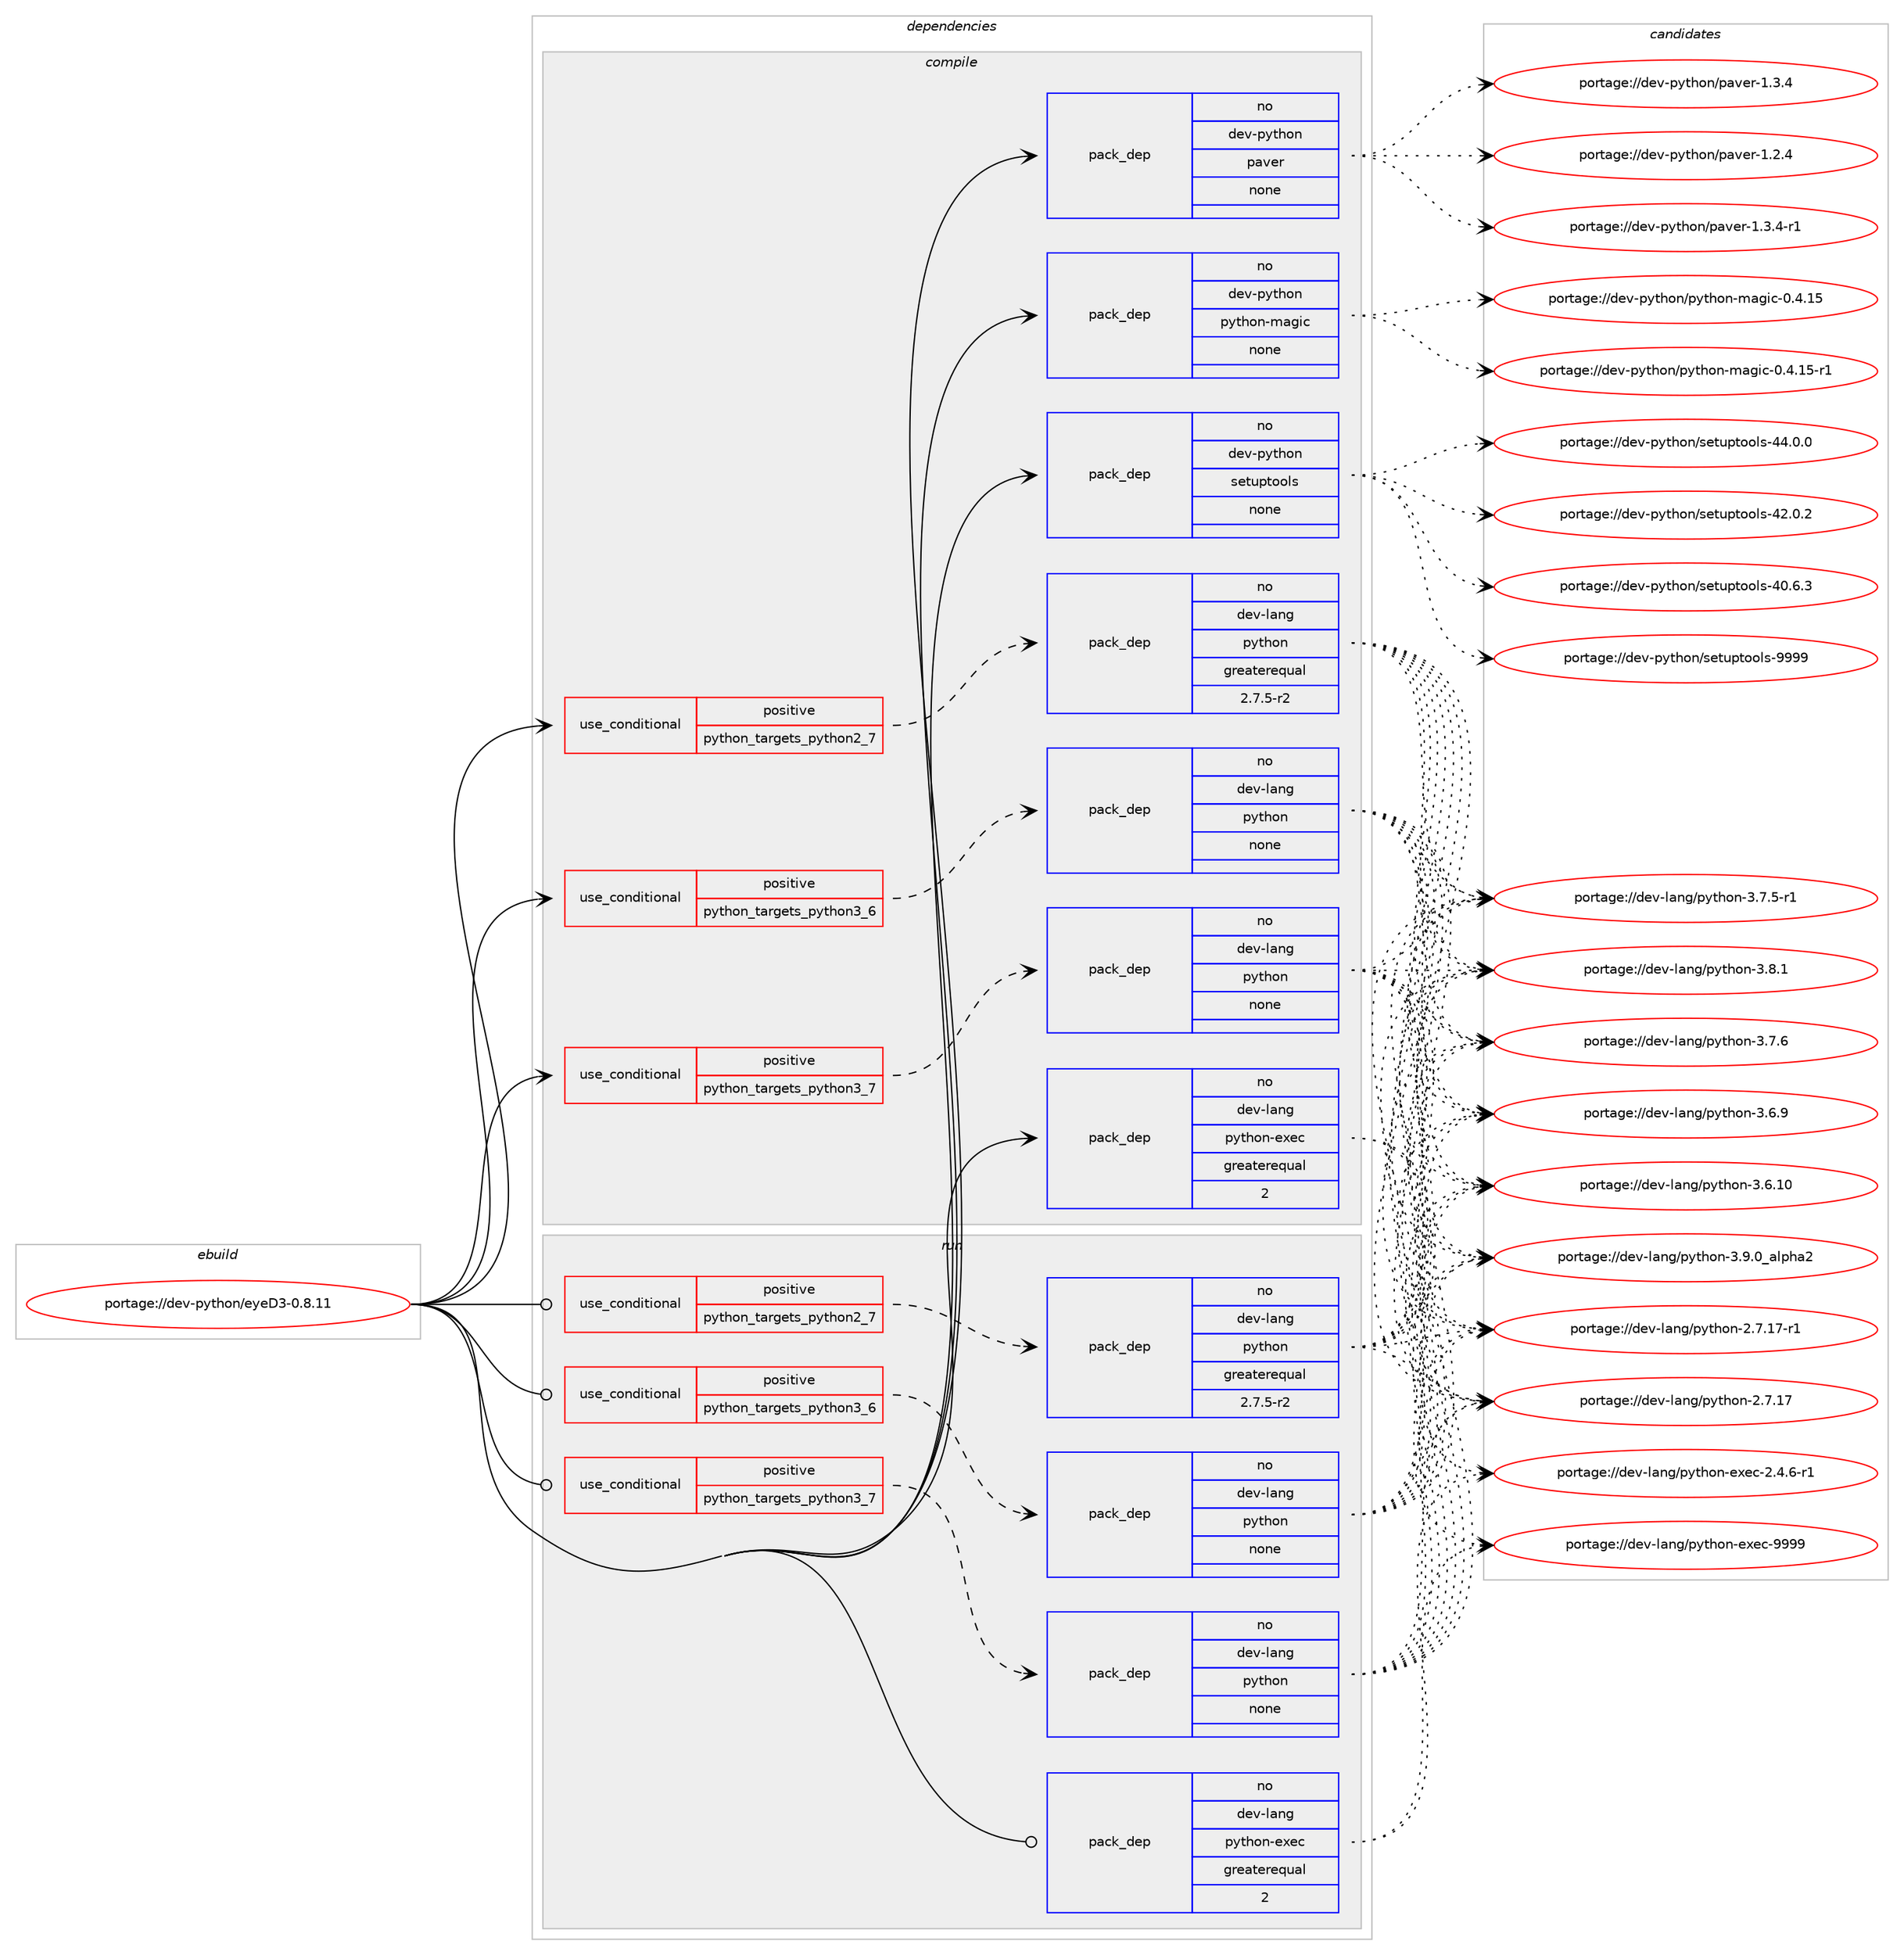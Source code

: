 digraph prolog {

# *************
# Graph options
# *************

newrank=true;
concentrate=true;
compound=true;
graph [rankdir=LR,fontname=Helvetica,fontsize=10,ranksep=1.5];#, ranksep=2.5, nodesep=0.2];
edge  [arrowhead=vee];
node  [fontname=Helvetica,fontsize=10];

# **********
# The ebuild
# **********

subgraph cluster_leftcol {
color=gray;
label=<<i>ebuild</i>>;
id [label="portage://dev-python/eyeD3-0.8.11", color=red, width=4, href="../dev-python/eyeD3-0.8.11.svg"];
}

# ****************
# The dependencies
# ****************

subgraph cluster_midcol {
color=gray;
label=<<i>dependencies</i>>;
subgraph cluster_compile {
fillcolor="#eeeeee";
style=filled;
label=<<i>compile</i>>;
subgraph cond116167 {
dependency461883 [label=<<TABLE BORDER="0" CELLBORDER="1" CELLSPACING="0" CELLPADDING="4"><TR><TD ROWSPAN="3" CELLPADDING="10">use_conditional</TD></TR><TR><TD>positive</TD></TR><TR><TD>python_targets_python2_7</TD></TR></TABLE>>, shape=none, color=red];
subgraph pack340726 {
dependency461884 [label=<<TABLE BORDER="0" CELLBORDER="1" CELLSPACING="0" CELLPADDING="4" WIDTH="220"><TR><TD ROWSPAN="6" CELLPADDING="30">pack_dep</TD></TR><TR><TD WIDTH="110">no</TD></TR><TR><TD>dev-lang</TD></TR><TR><TD>python</TD></TR><TR><TD>greaterequal</TD></TR><TR><TD>2.7.5-r2</TD></TR></TABLE>>, shape=none, color=blue];
}
dependency461883:e -> dependency461884:w [weight=20,style="dashed",arrowhead="vee"];
}
id:e -> dependency461883:w [weight=20,style="solid",arrowhead="vee"];
subgraph cond116168 {
dependency461885 [label=<<TABLE BORDER="0" CELLBORDER="1" CELLSPACING="0" CELLPADDING="4"><TR><TD ROWSPAN="3" CELLPADDING="10">use_conditional</TD></TR><TR><TD>positive</TD></TR><TR><TD>python_targets_python3_6</TD></TR></TABLE>>, shape=none, color=red];
subgraph pack340727 {
dependency461886 [label=<<TABLE BORDER="0" CELLBORDER="1" CELLSPACING="0" CELLPADDING="4" WIDTH="220"><TR><TD ROWSPAN="6" CELLPADDING="30">pack_dep</TD></TR><TR><TD WIDTH="110">no</TD></TR><TR><TD>dev-lang</TD></TR><TR><TD>python</TD></TR><TR><TD>none</TD></TR><TR><TD></TD></TR></TABLE>>, shape=none, color=blue];
}
dependency461885:e -> dependency461886:w [weight=20,style="dashed",arrowhead="vee"];
}
id:e -> dependency461885:w [weight=20,style="solid",arrowhead="vee"];
subgraph cond116169 {
dependency461887 [label=<<TABLE BORDER="0" CELLBORDER="1" CELLSPACING="0" CELLPADDING="4"><TR><TD ROWSPAN="3" CELLPADDING="10">use_conditional</TD></TR><TR><TD>positive</TD></TR><TR><TD>python_targets_python3_7</TD></TR></TABLE>>, shape=none, color=red];
subgraph pack340728 {
dependency461888 [label=<<TABLE BORDER="0" CELLBORDER="1" CELLSPACING="0" CELLPADDING="4" WIDTH="220"><TR><TD ROWSPAN="6" CELLPADDING="30">pack_dep</TD></TR><TR><TD WIDTH="110">no</TD></TR><TR><TD>dev-lang</TD></TR><TR><TD>python</TD></TR><TR><TD>none</TD></TR><TR><TD></TD></TR></TABLE>>, shape=none, color=blue];
}
dependency461887:e -> dependency461888:w [weight=20,style="dashed",arrowhead="vee"];
}
id:e -> dependency461887:w [weight=20,style="solid",arrowhead="vee"];
subgraph pack340729 {
dependency461889 [label=<<TABLE BORDER="0" CELLBORDER="1" CELLSPACING="0" CELLPADDING="4" WIDTH="220"><TR><TD ROWSPAN="6" CELLPADDING="30">pack_dep</TD></TR><TR><TD WIDTH="110">no</TD></TR><TR><TD>dev-lang</TD></TR><TR><TD>python-exec</TD></TR><TR><TD>greaterequal</TD></TR><TR><TD>2</TD></TR></TABLE>>, shape=none, color=blue];
}
id:e -> dependency461889:w [weight=20,style="solid",arrowhead="vee"];
subgraph pack340730 {
dependency461890 [label=<<TABLE BORDER="0" CELLBORDER="1" CELLSPACING="0" CELLPADDING="4" WIDTH="220"><TR><TD ROWSPAN="6" CELLPADDING="30">pack_dep</TD></TR><TR><TD WIDTH="110">no</TD></TR><TR><TD>dev-python</TD></TR><TR><TD>paver</TD></TR><TR><TD>none</TD></TR><TR><TD></TD></TR></TABLE>>, shape=none, color=blue];
}
id:e -> dependency461890:w [weight=20,style="solid",arrowhead="vee"];
subgraph pack340731 {
dependency461891 [label=<<TABLE BORDER="0" CELLBORDER="1" CELLSPACING="0" CELLPADDING="4" WIDTH="220"><TR><TD ROWSPAN="6" CELLPADDING="30">pack_dep</TD></TR><TR><TD WIDTH="110">no</TD></TR><TR><TD>dev-python</TD></TR><TR><TD>python-magic</TD></TR><TR><TD>none</TD></TR><TR><TD></TD></TR></TABLE>>, shape=none, color=blue];
}
id:e -> dependency461891:w [weight=20,style="solid",arrowhead="vee"];
subgraph pack340732 {
dependency461892 [label=<<TABLE BORDER="0" CELLBORDER="1" CELLSPACING="0" CELLPADDING="4" WIDTH="220"><TR><TD ROWSPAN="6" CELLPADDING="30">pack_dep</TD></TR><TR><TD WIDTH="110">no</TD></TR><TR><TD>dev-python</TD></TR><TR><TD>setuptools</TD></TR><TR><TD>none</TD></TR><TR><TD></TD></TR></TABLE>>, shape=none, color=blue];
}
id:e -> dependency461892:w [weight=20,style="solid",arrowhead="vee"];
}
subgraph cluster_compileandrun {
fillcolor="#eeeeee";
style=filled;
label=<<i>compile and run</i>>;
}
subgraph cluster_run {
fillcolor="#eeeeee";
style=filled;
label=<<i>run</i>>;
subgraph cond116170 {
dependency461893 [label=<<TABLE BORDER="0" CELLBORDER="1" CELLSPACING="0" CELLPADDING="4"><TR><TD ROWSPAN="3" CELLPADDING="10">use_conditional</TD></TR><TR><TD>positive</TD></TR><TR><TD>python_targets_python2_7</TD></TR></TABLE>>, shape=none, color=red];
subgraph pack340733 {
dependency461894 [label=<<TABLE BORDER="0" CELLBORDER="1" CELLSPACING="0" CELLPADDING="4" WIDTH="220"><TR><TD ROWSPAN="6" CELLPADDING="30">pack_dep</TD></TR><TR><TD WIDTH="110">no</TD></TR><TR><TD>dev-lang</TD></TR><TR><TD>python</TD></TR><TR><TD>greaterequal</TD></TR><TR><TD>2.7.5-r2</TD></TR></TABLE>>, shape=none, color=blue];
}
dependency461893:e -> dependency461894:w [weight=20,style="dashed",arrowhead="vee"];
}
id:e -> dependency461893:w [weight=20,style="solid",arrowhead="odot"];
subgraph cond116171 {
dependency461895 [label=<<TABLE BORDER="0" CELLBORDER="1" CELLSPACING="0" CELLPADDING="4"><TR><TD ROWSPAN="3" CELLPADDING="10">use_conditional</TD></TR><TR><TD>positive</TD></TR><TR><TD>python_targets_python3_6</TD></TR></TABLE>>, shape=none, color=red];
subgraph pack340734 {
dependency461896 [label=<<TABLE BORDER="0" CELLBORDER="1" CELLSPACING="0" CELLPADDING="4" WIDTH="220"><TR><TD ROWSPAN="6" CELLPADDING="30">pack_dep</TD></TR><TR><TD WIDTH="110">no</TD></TR><TR><TD>dev-lang</TD></TR><TR><TD>python</TD></TR><TR><TD>none</TD></TR><TR><TD></TD></TR></TABLE>>, shape=none, color=blue];
}
dependency461895:e -> dependency461896:w [weight=20,style="dashed",arrowhead="vee"];
}
id:e -> dependency461895:w [weight=20,style="solid",arrowhead="odot"];
subgraph cond116172 {
dependency461897 [label=<<TABLE BORDER="0" CELLBORDER="1" CELLSPACING="0" CELLPADDING="4"><TR><TD ROWSPAN="3" CELLPADDING="10">use_conditional</TD></TR><TR><TD>positive</TD></TR><TR><TD>python_targets_python3_7</TD></TR></TABLE>>, shape=none, color=red];
subgraph pack340735 {
dependency461898 [label=<<TABLE BORDER="0" CELLBORDER="1" CELLSPACING="0" CELLPADDING="4" WIDTH="220"><TR><TD ROWSPAN="6" CELLPADDING="30">pack_dep</TD></TR><TR><TD WIDTH="110">no</TD></TR><TR><TD>dev-lang</TD></TR><TR><TD>python</TD></TR><TR><TD>none</TD></TR><TR><TD></TD></TR></TABLE>>, shape=none, color=blue];
}
dependency461897:e -> dependency461898:w [weight=20,style="dashed",arrowhead="vee"];
}
id:e -> dependency461897:w [weight=20,style="solid",arrowhead="odot"];
subgraph pack340736 {
dependency461899 [label=<<TABLE BORDER="0" CELLBORDER="1" CELLSPACING="0" CELLPADDING="4" WIDTH="220"><TR><TD ROWSPAN="6" CELLPADDING="30">pack_dep</TD></TR><TR><TD WIDTH="110">no</TD></TR><TR><TD>dev-lang</TD></TR><TR><TD>python-exec</TD></TR><TR><TD>greaterequal</TD></TR><TR><TD>2</TD></TR></TABLE>>, shape=none, color=blue];
}
id:e -> dependency461899:w [weight=20,style="solid",arrowhead="odot"];
}
}

# **************
# The candidates
# **************

subgraph cluster_choices {
rank=same;
color=gray;
label=<<i>candidates</i>>;

subgraph choice340726 {
color=black;
nodesep=1;
choice10010111845108971101034711212111610411111045514657464895971081121049750 [label="portage://dev-lang/python-3.9.0_alpha2", color=red, width=4,href="../dev-lang/python-3.9.0_alpha2.svg"];
choice100101118451089711010347112121116104111110455146564649 [label="portage://dev-lang/python-3.8.1", color=red, width=4,href="../dev-lang/python-3.8.1.svg"];
choice100101118451089711010347112121116104111110455146554654 [label="portage://dev-lang/python-3.7.6", color=red, width=4,href="../dev-lang/python-3.7.6.svg"];
choice1001011184510897110103471121211161041111104551465546534511449 [label="portage://dev-lang/python-3.7.5-r1", color=red, width=4,href="../dev-lang/python-3.7.5-r1.svg"];
choice100101118451089711010347112121116104111110455146544657 [label="portage://dev-lang/python-3.6.9", color=red, width=4,href="../dev-lang/python-3.6.9.svg"];
choice10010111845108971101034711212111610411111045514654464948 [label="portage://dev-lang/python-3.6.10", color=red, width=4,href="../dev-lang/python-3.6.10.svg"];
choice100101118451089711010347112121116104111110455046554649554511449 [label="portage://dev-lang/python-2.7.17-r1", color=red, width=4,href="../dev-lang/python-2.7.17-r1.svg"];
choice10010111845108971101034711212111610411111045504655464955 [label="portage://dev-lang/python-2.7.17", color=red, width=4,href="../dev-lang/python-2.7.17.svg"];
dependency461884:e -> choice10010111845108971101034711212111610411111045514657464895971081121049750:w [style=dotted,weight="100"];
dependency461884:e -> choice100101118451089711010347112121116104111110455146564649:w [style=dotted,weight="100"];
dependency461884:e -> choice100101118451089711010347112121116104111110455146554654:w [style=dotted,weight="100"];
dependency461884:e -> choice1001011184510897110103471121211161041111104551465546534511449:w [style=dotted,weight="100"];
dependency461884:e -> choice100101118451089711010347112121116104111110455146544657:w [style=dotted,weight="100"];
dependency461884:e -> choice10010111845108971101034711212111610411111045514654464948:w [style=dotted,weight="100"];
dependency461884:e -> choice100101118451089711010347112121116104111110455046554649554511449:w [style=dotted,weight="100"];
dependency461884:e -> choice10010111845108971101034711212111610411111045504655464955:w [style=dotted,weight="100"];
}
subgraph choice340727 {
color=black;
nodesep=1;
choice10010111845108971101034711212111610411111045514657464895971081121049750 [label="portage://dev-lang/python-3.9.0_alpha2", color=red, width=4,href="../dev-lang/python-3.9.0_alpha2.svg"];
choice100101118451089711010347112121116104111110455146564649 [label="portage://dev-lang/python-3.8.1", color=red, width=4,href="../dev-lang/python-3.8.1.svg"];
choice100101118451089711010347112121116104111110455146554654 [label="portage://dev-lang/python-3.7.6", color=red, width=4,href="../dev-lang/python-3.7.6.svg"];
choice1001011184510897110103471121211161041111104551465546534511449 [label="portage://dev-lang/python-3.7.5-r1", color=red, width=4,href="../dev-lang/python-3.7.5-r1.svg"];
choice100101118451089711010347112121116104111110455146544657 [label="portage://dev-lang/python-3.6.9", color=red, width=4,href="../dev-lang/python-3.6.9.svg"];
choice10010111845108971101034711212111610411111045514654464948 [label="portage://dev-lang/python-3.6.10", color=red, width=4,href="../dev-lang/python-3.6.10.svg"];
choice100101118451089711010347112121116104111110455046554649554511449 [label="portage://dev-lang/python-2.7.17-r1", color=red, width=4,href="../dev-lang/python-2.7.17-r1.svg"];
choice10010111845108971101034711212111610411111045504655464955 [label="portage://dev-lang/python-2.7.17", color=red, width=4,href="../dev-lang/python-2.7.17.svg"];
dependency461886:e -> choice10010111845108971101034711212111610411111045514657464895971081121049750:w [style=dotted,weight="100"];
dependency461886:e -> choice100101118451089711010347112121116104111110455146564649:w [style=dotted,weight="100"];
dependency461886:e -> choice100101118451089711010347112121116104111110455146554654:w [style=dotted,weight="100"];
dependency461886:e -> choice1001011184510897110103471121211161041111104551465546534511449:w [style=dotted,weight="100"];
dependency461886:e -> choice100101118451089711010347112121116104111110455146544657:w [style=dotted,weight="100"];
dependency461886:e -> choice10010111845108971101034711212111610411111045514654464948:w [style=dotted,weight="100"];
dependency461886:e -> choice100101118451089711010347112121116104111110455046554649554511449:w [style=dotted,weight="100"];
dependency461886:e -> choice10010111845108971101034711212111610411111045504655464955:w [style=dotted,weight="100"];
}
subgraph choice340728 {
color=black;
nodesep=1;
choice10010111845108971101034711212111610411111045514657464895971081121049750 [label="portage://dev-lang/python-3.9.0_alpha2", color=red, width=4,href="../dev-lang/python-3.9.0_alpha2.svg"];
choice100101118451089711010347112121116104111110455146564649 [label="portage://dev-lang/python-3.8.1", color=red, width=4,href="../dev-lang/python-3.8.1.svg"];
choice100101118451089711010347112121116104111110455146554654 [label="portage://dev-lang/python-3.7.6", color=red, width=4,href="../dev-lang/python-3.7.6.svg"];
choice1001011184510897110103471121211161041111104551465546534511449 [label="portage://dev-lang/python-3.7.5-r1", color=red, width=4,href="../dev-lang/python-3.7.5-r1.svg"];
choice100101118451089711010347112121116104111110455146544657 [label="portage://dev-lang/python-3.6.9", color=red, width=4,href="../dev-lang/python-3.6.9.svg"];
choice10010111845108971101034711212111610411111045514654464948 [label="portage://dev-lang/python-3.6.10", color=red, width=4,href="../dev-lang/python-3.6.10.svg"];
choice100101118451089711010347112121116104111110455046554649554511449 [label="portage://dev-lang/python-2.7.17-r1", color=red, width=4,href="../dev-lang/python-2.7.17-r1.svg"];
choice10010111845108971101034711212111610411111045504655464955 [label="portage://dev-lang/python-2.7.17", color=red, width=4,href="../dev-lang/python-2.7.17.svg"];
dependency461888:e -> choice10010111845108971101034711212111610411111045514657464895971081121049750:w [style=dotted,weight="100"];
dependency461888:e -> choice100101118451089711010347112121116104111110455146564649:w [style=dotted,weight="100"];
dependency461888:e -> choice100101118451089711010347112121116104111110455146554654:w [style=dotted,weight="100"];
dependency461888:e -> choice1001011184510897110103471121211161041111104551465546534511449:w [style=dotted,weight="100"];
dependency461888:e -> choice100101118451089711010347112121116104111110455146544657:w [style=dotted,weight="100"];
dependency461888:e -> choice10010111845108971101034711212111610411111045514654464948:w [style=dotted,weight="100"];
dependency461888:e -> choice100101118451089711010347112121116104111110455046554649554511449:w [style=dotted,weight="100"];
dependency461888:e -> choice10010111845108971101034711212111610411111045504655464955:w [style=dotted,weight="100"];
}
subgraph choice340729 {
color=black;
nodesep=1;
choice10010111845108971101034711212111610411111045101120101994557575757 [label="portage://dev-lang/python-exec-9999", color=red, width=4,href="../dev-lang/python-exec-9999.svg"];
choice10010111845108971101034711212111610411111045101120101994550465246544511449 [label="portage://dev-lang/python-exec-2.4.6-r1", color=red, width=4,href="../dev-lang/python-exec-2.4.6-r1.svg"];
dependency461889:e -> choice10010111845108971101034711212111610411111045101120101994557575757:w [style=dotted,weight="100"];
dependency461889:e -> choice10010111845108971101034711212111610411111045101120101994550465246544511449:w [style=dotted,weight="100"];
}
subgraph choice340730 {
color=black;
nodesep=1;
choice1001011184511212111610411111047112971181011144549465146524511449 [label="portage://dev-python/paver-1.3.4-r1", color=red, width=4,href="../dev-python/paver-1.3.4-r1.svg"];
choice100101118451121211161041111104711297118101114454946514652 [label="portage://dev-python/paver-1.3.4", color=red, width=4,href="../dev-python/paver-1.3.4.svg"];
choice100101118451121211161041111104711297118101114454946504652 [label="portage://dev-python/paver-1.2.4", color=red, width=4,href="../dev-python/paver-1.2.4.svg"];
dependency461890:e -> choice1001011184511212111610411111047112971181011144549465146524511449:w [style=dotted,weight="100"];
dependency461890:e -> choice100101118451121211161041111104711297118101114454946514652:w [style=dotted,weight="100"];
dependency461890:e -> choice100101118451121211161041111104711297118101114454946504652:w [style=dotted,weight="100"];
}
subgraph choice340731 {
color=black;
nodesep=1;
choice1001011184511212111610411111047112121116104111110451099710310599454846524649534511449 [label="portage://dev-python/python-magic-0.4.15-r1", color=red, width=4,href="../dev-python/python-magic-0.4.15-r1.svg"];
choice100101118451121211161041111104711212111610411111045109971031059945484652464953 [label="portage://dev-python/python-magic-0.4.15", color=red, width=4,href="../dev-python/python-magic-0.4.15.svg"];
dependency461891:e -> choice1001011184511212111610411111047112121116104111110451099710310599454846524649534511449:w [style=dotted,weight="100"];
dependency461891:e -> choice100101118451121211161041111104711212111610411111045109971031059945484652464953:w [style=dotted,weight="100"];
}
subgraph choice340732 {
color=black;
nodesep=1;
choice10010111845112121116104111110471151011161171121161111111081154557575757 [label="portage://dev-python/setuptools-9999", color=red, width=4,href="../dev-python/setuptools-9999.svg"];
choice100101118451121211161041111104711510111611711211611111110811545525246484648 [label="portage://dev-python/setuptools-44.0.0", color=red, width=4,href="../dev-python/setuptools-44.0.0.svg"];
choice100101118451121211161041111104711510111611711211611111110811545525046484650 [label="portage://dev-python/setuptools-42.0.2", color=red, width=4,href="../dev-python/setuptools-42.0.2.svg"];
choice100101118451121211161041111104711510111611711211611111110811545524846544651 [label="portage://dev-python/setuptools-40.6.3", color=red, width=4,href="../dev-python/setuptools-40.6.3.svg"];
dependency461892:e -> choice10010111845112121116104111110471151011161171121161111111081154557575757:w [style=dotted,weight="100"];
dependency461892:e -> choice100101118451121211161041111104711510111611711211611111110811545525246484648:w [style=dotted,weight="100"];
dependency461892:e -> choice100101118451121211161041111104711510111611711211611111110811545525046484650:w [style=dotted,weight="100"];
dependency461892:e -> choice100101118451121211161041111104711510111611711211611111110811545524846544651:w [style=dotted,weight="100"];
}
subgraph choice340733 {
color=black;
nodesep=1;
choice10010111845108971101034711212111610411111045514657464895971081121049750 [label="portage://dev-lang/python-3.9.0_alpha2", color=red, width=4,href="../dev-lang/python-3.9.0_alpha2.svg"];
choice100101118451089711010347112121116104111110455146564649 [label="portage://dev-lang/python-3.8.1", color=red, width=4,href="../dev-lang/python-3.8.1.svg"];
choice100101118451089711010347112121116104111110455146554654 [label="portage://dev-lang/python-3.7.6", color=red, width=4,href="../dev-lang/python-3.7.6.svg"];
choice1001011184510897110103471121211161041111104551465546534511449 [label="portage://dev-lang/python-3.7.5-r1", color=red, width=4,href="../dev-lang/python-3.7.5-r1.svg"];
choice100101118451089711010347112121116104111110455146544657 [label="portage://dev-lang/python-3.6.9", color=red, width=4,href="../dev-lang/python-3.6.9.svg"];
choice10010111845108971101034711212111610411111045514654464948 [label="portage://dev-lang/python-3.6.10", color=red, width=4,href="../dev-lang/python-3.6.10.svg"];
choice100101118451089711010347112121116104111110455046554649554511449 [label="portage://dev-lang/python-2.7.17-r1", color=red, width=4,href="../dev-lang/python-2.7.17-r1.svg"];
choice10010111845108971101034711212111610411111045504655464955 [label="portage://dev-lang/python-2.7.17", color=red, width=4,href="../dev-lang/python-2.7.17.svg"];
dependency461894:e -> choice10010111845108971101034711212111610411111045514657464895971081121049750:w [style=dotted,weight="100"];
dependency461894:e -> choice100101118451089711010347112121116104111110455146564649:w [style=dotted,weight="100"];
dependency461894:e -> choice100101118451089711010347112121116104111110455146554654:w [style=dotted,weight="100"];
dependency461894:e -> choice1001011184510897110103471121211161041111104551465546534511449:w [style=dotted,weight="100"];
dependency461894:e -> choice100101118451089711010347112121116104111110455146544657:w [style=dotted,weight="100"];
dependency461894:e -> choice10010111845108971101034711212111610411111045514654464948:w [style=dotted,weight="100"];
dependency461894:e -> choice100101118451089711010347112121116104111110455046554649554511449:w [style=dotted,weight="100"];
dependency461894:e -> choice10010111845108971101034711212111610411111045504655464955:w [style=dotted,weight="100"];
}
subgraph choice340734 {
color=black;
nodesep=1;
choice10010111845108971101034711212111610411111045514657464895971081121049750 [label="portage://dev-lang/python-3.9.0_alpha2", color=red, width=4,href="../dev-lang/python-3.9.0_alpha2.svg"];
choice100101118451089711010347112121116104111110455146564649 [label="portage://dev-lang/python-3.8.1", color=red, width=4,href="../dev-lang/python-3.8.1.svg"];
choice100101118451089711010347112121116104111110455146554654 [label="portage://dev-lang/python-3.7.6", color=red, width=4,href="../dev-lang/python-3.7.6.svg"];
choice1001011184510897110103471121211161041111104551465546534511449 [label="portage://dev-lang/python-3.7.5-r1", color=red, width=4,href="../dev-lang/python-3.7.5-r1.svg"];
choice100101118451089711010347112121116104111110455146544657 [label="portage://dev-lang/python-3.6.9", color=red, width=4,href="../dev-lang/python-3.6.9.svg"];
choice10010111845108971101034711212111610411111045514654464948 [label="portage://dev-lang/python-3.6.10", color=red, width=4,href="../dev-lang/python-3.6.10.svg"];
choice100101118451089711010347112121116104111110455046554649554511449 [label="portage://dev-lang/python-2.7.17-r1", color=red, width=4,href="../dev-lang/python-2.7.17-r1.svg"];
choice10010111845108971101034711212111610411111045504655464955 [label="portage://dev-lang/python-2.7.17", color=red, width=4,href="../dev-lang/python-2.7.17.svg"];
dependency461896:e -> choice10010111845108971101034711212111610411111045514657464895971081121049750:w [style=dotted,weight="100"];
dependency461896:e -> choice100101118451089711010347112121116104111110455146564649:w [style=dotted,weight="100"];
dependency461896:e -> choice100101118451089711010347112121116104111110455146554654:w [style=dotted,weight="100"];
dependency461896:e -> choice1001011184510897110103471121211161041111104551465546534511449:w [style=dotted,weight="100"];
dependency461896:e -> choice100101118451089711010347112121116104111110455146544657:w [style=dotted,weight="100"];
dependency461896:e -> choice10010111845108971101034711212111610411111045514654464948:w [style=dotted,weight="100"];
dependency461896:e -> choice100101118451089711010347112121116104111110455046554649554511449:w [style=dotted,weight="100"];
dependency461896:e -> choice10010111845108971101034711212111610411111045504655464955:w [style=dotted,weight="100"];
}
subgraph choice340735 {
color=black;
nodesep=1;
choice10010111845108971101034711212111610411111045514657464895971081121049750 [label="portage://dev-lang/python-3.9.0_alpha2", color=red, width=4,href="../dev-lang/python-3.9.0_alpha2.svg"];
choice100101118451089711010347112121116104111110455146564649 [label="portage://dev-lang/python-3.8.1", color=red, width=4,href="../dev-lang/python-3.8.1.svg"];
choice100101118451089711010347112121116104111110455146554654 [label="portage://dev-lang/python-3.7.6", color=red, width=4,href="../dev-lang/python-3.7.6.svg"];
choice1001011184510897110103471121211161041111104551465546534511449 [label="portage://dev-lang/python-3.7.5-r1", color=red, width=4,href="../dev-lang/python-3.7.5-r1.svg"];
choice100101118451089711010347112121116104111110455146544657 [label="portage://dev-lang/python-3.6.9", color=red, width=4,href="../dev-lang/python-3.6.9.svg"];
choice10010111845108971101034711212111610411111045514654464948 [label="portage://dev-lang/python-3.6.10", color=red, width=4,href="../dev-lang/python-3.6.10.svg"];
choice100101118451089711010347112121116104111110455046554649554511449 [label="portage://dev-lang/python-2.7.17-r1", color=red, width=4,href="../dev-lang/python-2.7.17-r1.svg"];
choice10010111845108971101034711212111610411111045504655464955 [label="portage://dev-lang/python-2.7.17", color=red, width=4,href="../dev-lang/python-2.7.17.svg"];
dependency461898:e -> choice10010111845108971101034711212111610411111045514657464895971081121049750:w [style=dotted,weight="100"];
dependency461898:e -> choice100101118451089711010347112121116104111110455146564649:w [style=dotted,weight="100"];
dependency461898:e -> choice100101118451089711010347112121116104111110455146554654:w [style=dotted,weight="100"];
dependency461898:e -> choice1001011184510897110103471121211161041111104551465546534511449:w [style=dotted,weight="100"];
dependency461898:e -> choice100101118451089711010347112121116104111110455146544657:w [style=dotted,weight="100"];
dependency461898:e -> choice10010111845108971101034711212111610411111045514654464948:w [style=dotted,weight="100"];
dependency461898:e -> choice100101118451089711010347112121116104111110455046554649554511449:w [style=dotted,weight="100"];
dependency461898:e -> choice10010111845108971101034711212111610411111045504655464955:w [style=dotted,weight="100"];
}
subgraph choice340736 {
color=black;
nodesep=1;
choice10010111845108971101034711212111610411111045101120101994557575757 [label="portage://dev-lang/python-exec-9999", color=red, width=4,href="../dev-lang/python-exec-9999.svg"];
choice10010111845108971101034711212111610411111045101120101994550465246544511449 [label="portage://dev-lang/python-exec-2.4.6-r1", color=red, width=4,href="../dev-lang/python-exec-2.4.6-r1.svg"];
dependency461899:e -> choice10010111845108971101034711212111610411111045101120101994557575757:w [style=dotted,weight="100"];
dependency461899:e -> choice10010111845108971101034711212111610411111045101120101994550465246544511449:w [style=dotted,weight="100"];
}
}

}
